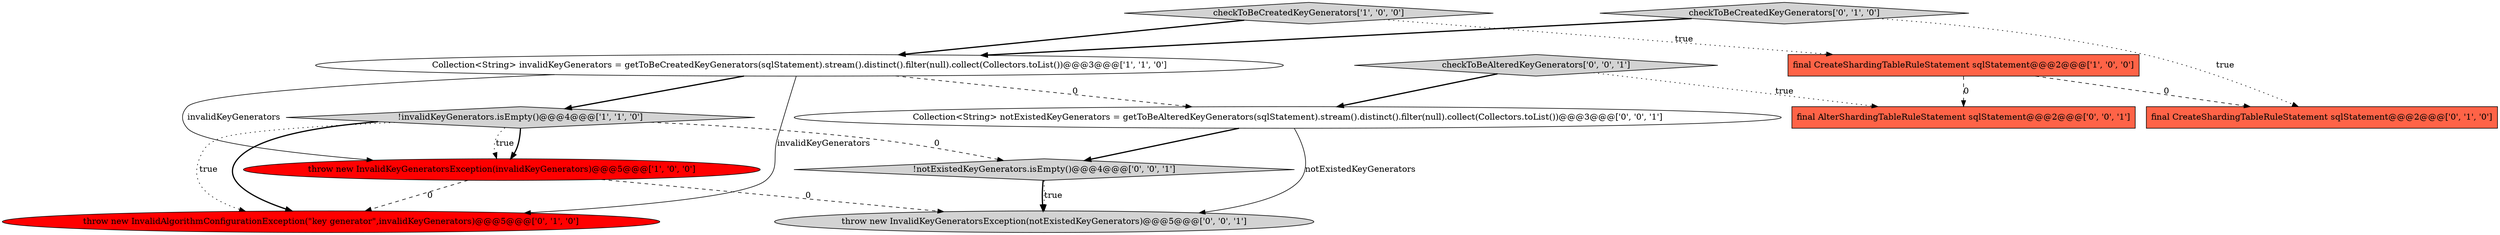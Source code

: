 digraph {
2 [style = filled, label = "!invalidKeyGenerators.isEmpty()@@@4@@@['1', '1', '0']", fillcolor = lightgray, shape = diamond image = "AAA0AAABBB1BBB"];
3 [style = filled, label = "final CreateShardingTableRuleStatement sqlStatement@@@2@@@['1', '0', '0']", fillcolor = tomato, shape = box image = "AAA1AAABBB1BBB"];
1 [style = filled, label = "Collection<String> invalidKeyGenerators = getToBeCreatedKeyGenerators(sqlStatement).stream().distinct().filter(null).collect(Collectors.toList())@@@3@@@['1', '1', '0']", fillcolor = white, shape = ellipse image = "AAA0AAABBB1BBB"];
9 [style = filled, label = "checkToBeAlteredKeyGenerators['0', '0', '1']", fillcolor = lightgray, shape = diamond image = "AAA0AAABBB3BBB"];
4 [style = filled, label = "throw new InvalidKeyGeneratorsException(invalidKeyGenerators)@@@5@@@['1', '0', '0']", fillcolor = red, shape = ellipse image = "AAA1AAABBB1BBB"];
8 [style = filled, label = "throw new InvalidKeyGeneratorsException(notExistedKeyGenerators)@@@5@@@['0', '0', '1']", fillcolor = lightgray, shape = ellipse image = "AAA0AAABBB3BBB"];
11 [style = filled, label = "final AlterShardingTableRuleStatement sqlStatement@@@2@@@['0', '0', '1']", fillcolor = tomato, shape = box image = "AAA0AAABBB3BBB"];
12 [style = filled, label = "Collection<String> notExistedKeyGenerators = getToBeAlteredKeyGenerators(sqlStatement).stream().distinct().filter(null).collect(Collectors.toList())@@@3@@@['0', '0', '1']", fillcolor = white, shape = ellipse image = "AAA0AAABBB3BBB"];
7 [style = filled, label = "final CreateShardingTableRuleStatement sqlStatement@@@2@@@['0', '1', '0']", fillcolor = tomato, shape = box image = "AAA1AAABBB2BBB"];
5 [style = filled, label = "throw new InvalidAlgorithmConfigurationException(\"key generator\",invalidKeyGenerators)@@@5@@@['0', '1', '0']", fillcolor = red, shape = ellipse image = "AAA1AAABBB2BBB"];
6 [style = filled, label = "checkToBeCreatedKeyGenerators['0', '1', '0']", fillcolor = lightgray, shape = diamond image = "AAA0AAABBB2BBB"];
0 [style = filled, label = "checkToBeCreatedKeyGenerators['1', '0', '0']", fillcolor = lightgray, shape = diamond image = "AAA0AAABBB1BBB"];
10 [style = filled, label = "!notExistedKeyGenerators.isEmpty()@@@4@@@['0', '0', '1']", fillcolor = lightgray, shape = diamond image = "AAA0AAABBB3BBB"];
10->8 [style = dotted, label="true"];
1->5 [style = solid, label="invalidKeyGenerators"];
3->7 [style = dashed, label="0"];
9->11 [style = dotted, label="true"];
12->8 [style = solid, label="notExistedKeyGenerators"];
2->4 [style = bold, label=""];
2->10 [style = dashed, label="0"];
6->1 [style = bold, label=""];
1->12 [style = dashed, label="0"];
12->10 [style = bold, label=""];
10->8 [style = bold, label=""];
0->1 [style = bold, label=""];
2->4 [style = dotted, label="true"];
4->8 [style = dashed, label="0"];
6->7 [style = dotted, label="true"];
4->5 [style = dashed, label="0"];
1->2 [style = bold, label=""];
9->12 [style = bold, label=""];
0->3 [style = dotted, label="true"];
1->4 [style = solid, label="invalidKeyGenerators"];
2->5 [style = dotted, label="true"];
3->11 [style = dashed, label="0"];
2->5 [style = bold, label=""];
}

